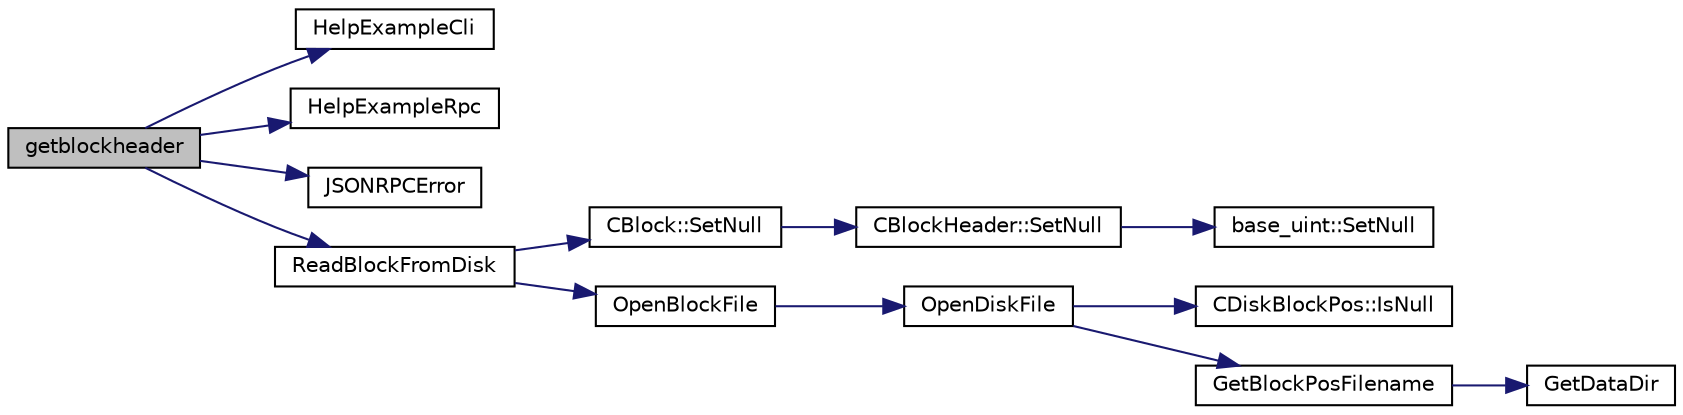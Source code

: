 digraph "getblockheader"
{
  edge [fontname="Helvetica",fontsize="10",labelfontname="Helvetica",labelfontsize="10"];
  node [fontname="Helvetica",fontsize="10",shape=record];
  rankdir="LR";
  Node61 [label="getblockheader",height=0.2,width=0.4,color="black", fillcolor="grey75", style="filled", fontcolor="black"];
  Node61 -> Node62 [color="midnightblue",fontsize="10",style="solid",fontname="Helvetica"];
  Node62 [label="HelpExampleCli",height=0.2,width=0.4,color="black", fillcolor="white", style="filled",URL="$rpcserver_8cpp.html#ac01ac6eab5467567ed0da106814e04ec"];
  Node61 -> Node63 [color="midnightblue",fontsize="10",style="solid",fontname="Helvetica"];
  Node63 [label="HelpExampleRpc",height=0.2,width=0.4,color="black", fillcolor="white", style="filled",URL="$rpcserver_8cpp.html#a06ea60e24e5a1053a14a11b1009bf9ef"];
  Node61 -> Node64 [color="midnightblue",fontsize="10",style="solid",fontname="Helvetica"];
  Node64 [label="JSONRPCError",height=0.2,width=0.4,color="black", fillcolor="white", style="filled",URL="$rpcprotocol_8cpp.html#a17b1bb111ab339efc951929834766039"];
  Node61 -> Node65 [color="midnightblue",fontsize="10",style="solid",fontname="Helvetica"];
  Node65 [label="ReadBlockFromDisk",height=0.2,width=0.4,color="black", fillcolor="white", style="filled",URL="$main_8cpp.html#a2dc350346749b7da7f4b40c114ee5147"];
  Node65 -> Node66 [color="midnightblue",fontsize="10",style="solid",fontname="Helvetica"];
  Node66 [label="CBlock::SetNull",height=0.2,width=0.4,color="black", fillcolor="white", style="filled",URL="$class_c_block.html#a0410d7ba8d60679c4cf364b82ffffea5"];
  Node66 -> Node67 [color="midnightblue",fontsize="10",style="solid",fontname="Helvetica"];
  Node67 [label="CBlockHeader::SetNull",height=0.2,width=0.4,color="black", fillcolor="white", style="filled",URL="$class_c_block_header.html#ae39c04a4357417d98954a51f53beb78a"];
  Node67 -> Node68 [color="midnightblue",fontsize="10",style="solid",fontname="Helvetica"];
  Node68 [label="base_uint::SetNull",height=0.2,width=0.4,color="black", fillcolor="white", style="filled",URL="$classbase__uint.html#ab7f832a0d48a7da00296497c820ae775"];
  Node65 -> Node69 [color="midnightblue",fontsize="10",style="solid",fontname="Helvetica"];
  Node69 [label="OpenBlockFile",height=0.2,width=0.4,color="black", fillcolor="white", style="filled",URL="$main_8cpp.html#a0d81388930a4ccb6a69b9abdd1ef5097",tooltip="Open a block file (blk?????.dat) "];
  Node69 -> Node70 [color="midnightblue",fontsize="10",style="solid",fontname="Helvetica"];
  Node70 [label="OpenDiskFile",height=0.2,width=0.4,color="black", fillcolor="white", style="filled",URL="$main_8cpp.html#ab15fc61f1d9596ad0aca703ff2c74635"];
  Node70 -> Node71 [color="midnightblue",fontsize="10",style="solid",fontname="Helvetica"];
  Node71 [label="CDiskBlockPos::IsNull",height=0.2,width=0.4,color="black", fillcolor="white", style="filled",URL="$struct_c_disk_block_pos.html#a7dd98fe3f5372d358df61db31899b0af"];
  Node70 -> Node72 [color="midnightblue",fontsize="10",style="solid",fontname="Helvetica"];
  Node72 [label="GetBlockPosFilename",height=0.2,width=0.4,color="black", fillcolor="white", style="filled",URL="$main_8cpp.html#a2f26f074aac584c3398de1dcdac59de9",tooltip="Translation to a filesystem path. "];
  Node72 -> Node73 [color="midnightblue",fontsize="10",style="solid",fontname="Helvetica"];
  Node73 [label="GetDataDir",height=0.2,width=0.4,color="black", fillcolor="white", style="filled",URL="$util_8cpp.html#ab83866a054745d4b30a3948a1b44beba"];
}
